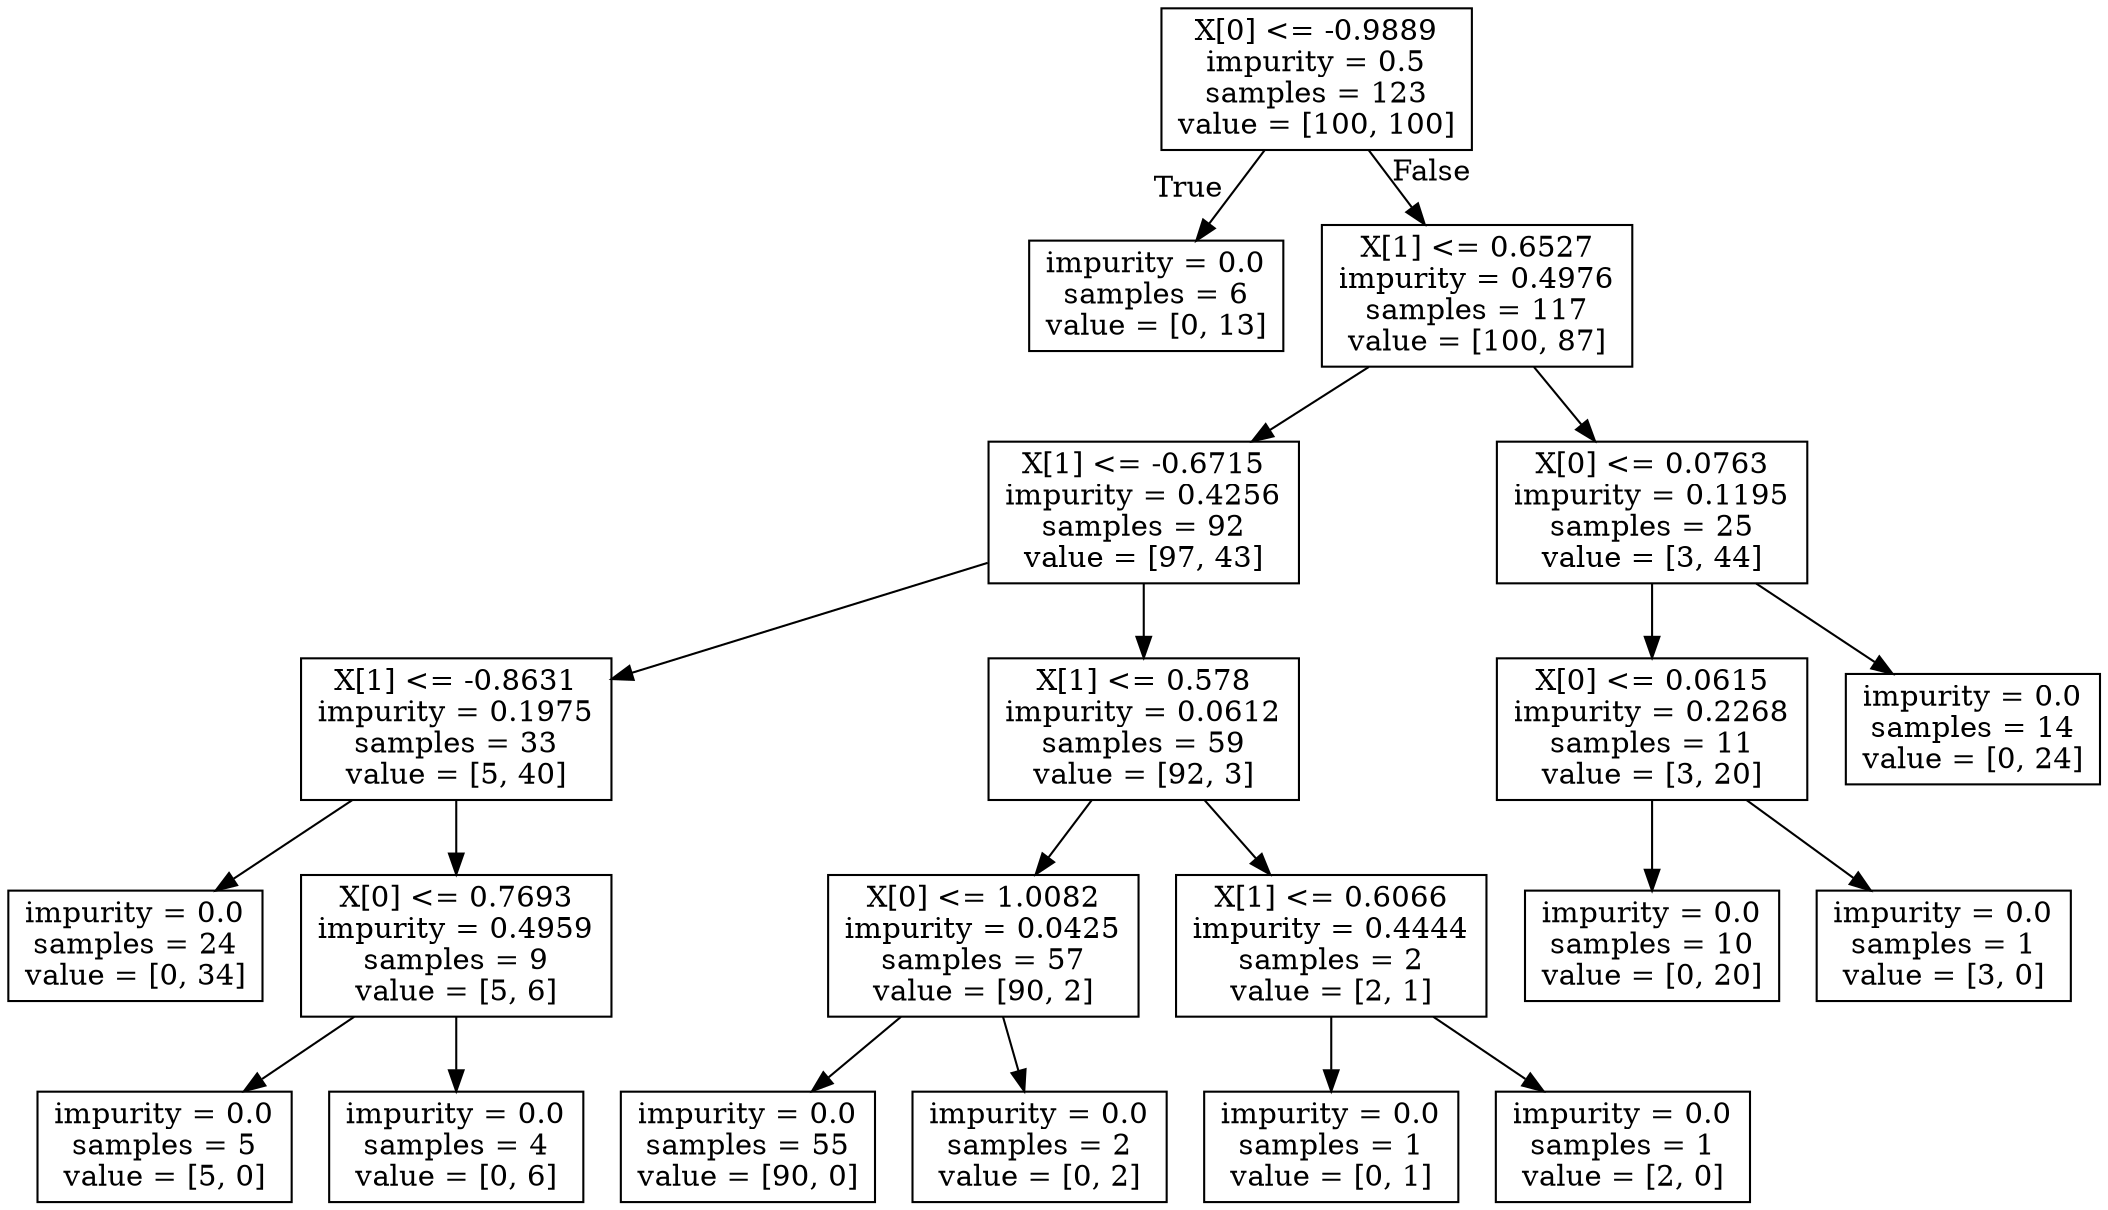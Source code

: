 digraph Tree {
node [shape=box] ;
0 [label="X[0] <= -0.9889\nimpurity = 0.5\nsamples = 123\nvalue = [100, 100]"] ;
1 [label="impurity = 0.0\nsamples = 6\nvalue = [0, 13]"] ;
0 -> 1 [labeldistance=2.5, labelangle=45, headlabel="True"] ;
2 [label="X[1] <= 0.6527\nimpurity = 0.4976\nsamples = 117\nvalue = [100, 87]"] ;
0 -> 2 [labeldistance=2.5, labelangle=-45, headlabel="False"] ;
3 [label="X[1] <= -0.6715\nimpurity = 0.4256\nsamples = 92\nvalue = [97, 43]"] ;
2 -> 3 ;
4 [label="X[1] <= -0.8631\nimpurity = 0.1975\nsamples = 33\nvalue = [5, 40]"] ;
3 -> 4 ;
5 [label="impurity = 0.0\nsamples = 24\nvalue = [0, 34]"] ;
4 -> 5 ;
6 [label="X[0] <= 0.7693\nimpurity = 0.4959\nsamples = 9\nvalue = [5, 6]"] ;
4 -> 6 ;
7 [label="impurity = 0.0\nsamples = 5\nvalue = [5, 0]"] ;
6 -> 7 ;
8 [label="impurity = 0.0\nsamples = 4\nvalue = [0, 6]"] ;
6 -> 8 ;
9 [label="X[1] <= 0.578\nimpurity = 0.0612\nsamples = 59\nvalue = [92, 3]"] ;
3 -> 9 ;
10 [label="X[0] <= 1.0082\nimpurity = 0.0425\nsamples = 57\nvalue = [90, 2]"] ;
9 -> 10 ;
11 [label="impurity = 0.0\nsamples = 55\nvalue = [90, 0]"] ;
10 -> 11 ;
12 [label="impurity = 0.0\nsamples = 2\nvalue = [0, 2]"] ;
10 -> 12 ;
13 [label="X[1] <= 0.6066\nimpurity = 0.4444\nsamples = 2\nvalue = [2, 1]"] ;
9 -> 13 ;
14 [label="impurity = 0.0\nsamples = 1\nvalue = [0, 1]"] ;
13 -> 14 ;
15 [label="impurity = 0.0\nsamples = 1\nvalue = [2, 0]"] ;
13 -> 15 ;
16 [label="X[0] <= 0.0763\nimpurity = 0.1195\nsamples = 25\nvalue = [3, 44]"] ;
2 -> 16 ;
17 [label="X[0] <= 0.0615\nimpurity = 0.2268\nsamples = 11\nvalue = [3, 20]"] ;
16 -> 17 ;
18 [label="impurity = 0.0\nsamples = 10\nvalue = [0, 20]"] ;
17 -> 18 ;
19 [label="impurity = 0.0\nsamples = 1\nvalue = [3, 0]"] ;
17 -> 19 ;
20 [label="impurity = 0.0\nsamples = 14\nvalue = [0, 24]"] ;
16 -> 20 ;
}